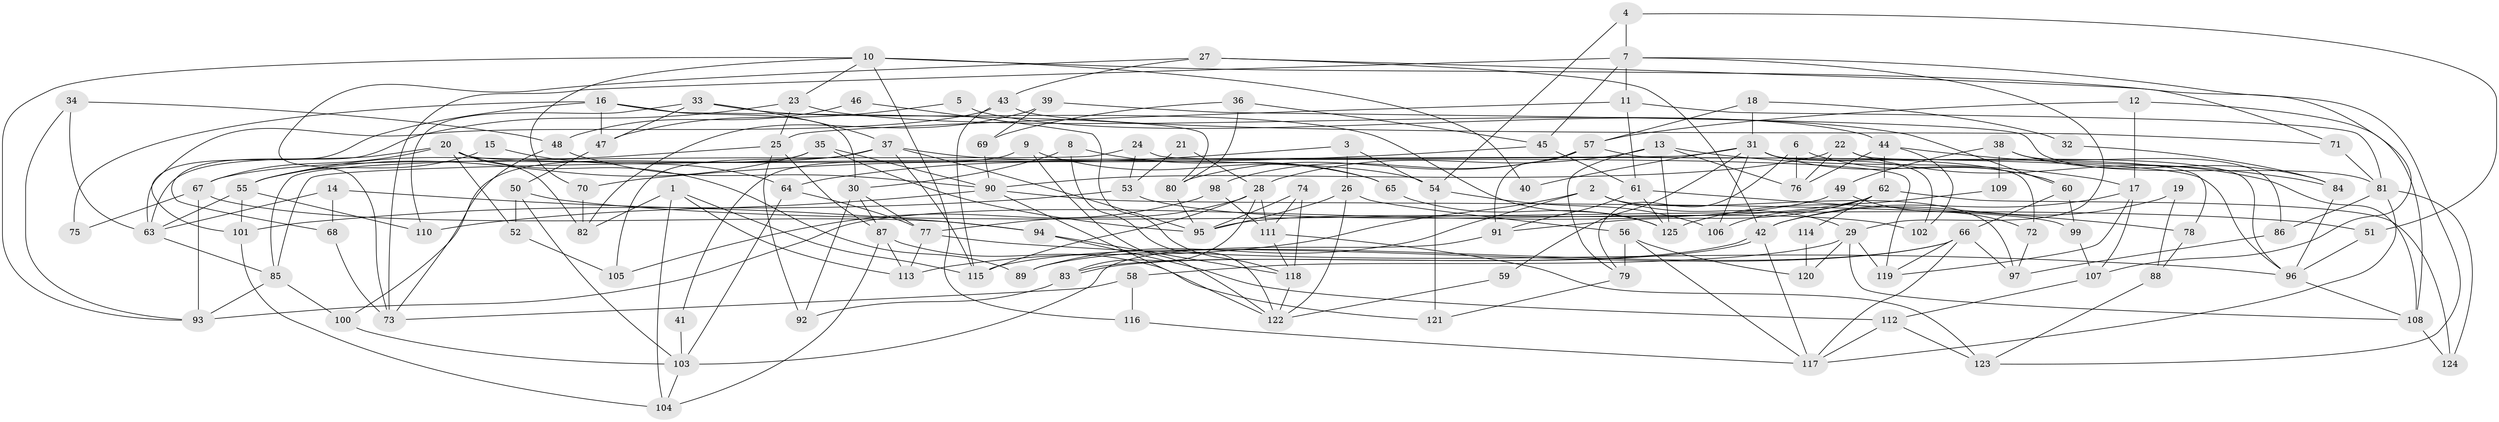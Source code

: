 // Generated by graph-tools (version 1.1) at 2025/14/03/09/25 04:14:53]
// undirected, 125 vertices, 250 edges
graph export_dot {
graph [start="1"]
  node [color=gray90,style=filled];
  1;
  2;
  3;
  4;
  5;
  6;
  7;
  8;
  9;
  10;
  11;
  12;
  13;
  14;
  15;
  16;
  17;
  18;
  19;
  20;
  21;
  22;
  23;
  24;
  25;
  26;
  27;
  28;
  29;
  30;
  31;
  32;
  33;
  34;
  35;
  36;
  37;
  38;
  39;
  40;
  41;
  42;
  43;
  44;
  45;
  46;
  47;
  48;
  49;
  50;
  51;
  52;
  53;
  54;
  55;
  56;
  57;
  58;
  59;
  60;
  61;
  62;
  63;
  64;
  65;
  66;
  67;
  68;
  69;
  70;
  71;
  72;
  73;
  74;
  75;
  76;
  77;
  78;
  79;
  80;
  81;
  82;
  83;
  84;
  85;
  86;
  87;
  88;
  89;
  90;
  91;
  92;
  93;
  94;
  95;
  96;
  97;
  98;
  99;
  100;
  101;
  102;
  103;
  104;
  105;
  106;
  107;
  108;
  109;
  110;
  111;
  112;
  113;
  114;
  115;
  116;
  117;
  118;
  119;
  120;
  121;
  122;
  123;
  124;
  125;
  1 -- 113;
  1 -- 104;
  1 -- 82;
  1 -- 115;
  2 -- 113;
  2 -- 29;
  2 -- 89;
  2 -- 97;
  3 -- 26;
  3 -- 54;
  3 -- 64;
  4 -- 7;
  4 -- 54;
  4 -- 51;
  5 -- 47;
  5 -- 44;
  6 -- 76;
  6 -- 60;
  6 -- 79;
  7 -- 45;
  7 -- 123;
  7 -- 11;
  7 -- 29;
  7 -- 73;
  8 -- 122;
  8 -- 30;
  8 -- 65;
  9 -- 122;
  9 -- 65;
  9 -- 41;
  10 -- 23;
  10 -- 93;
  10 -- 40;
  10 -- 70;
  10 -- 107;
  10 -- 116;
  11 -- 61;
  11 -- 25;
  11 -- 81;
  12 -- 108;
  12 -- 17;
  12 -- 57;
  13 -- 17;
  13 -- 28;
  13 -- 76;
  13 -- 79;
  13 -- 125;
  14 -- 94;
  14 -- 63;
  14 -- 68;
  15 -- 64;
  15 -- 55;
  16 -- 30;
  16 -- 80;
  16 -- 47;
  16 -- 75;
  16 -- 101;
  17 -- 119;
  17 -- 42;
  17 -- 107;
  18 -- 57;
  18 -- 31;
  18 -- 32;
  19 -- 42;
  19 -- 88;
  20 -- 89;
  20 -- 96;
  20 -- 52;
  20 -- 63;
  20 -- 67;
  20 -- 82;
  21 -- 28;
  21 -- 53;
  22 -- 108;
  22 -- 76;
  22 -- 78;
  22 -- 90;
  23 -- 25;
  23 -- 68;
  23 -- 60;
  24 -- 85;
  24 -- 119;
  24 -- 53;
  25 -- 92;
  25 -- 55;
  25 -- 87;
  26 -- 56;
  26 -- 95;
  26 -- 122;
  27 -- 42;
  27 -- 73;
  27 -- 43;
  27 -- 71;
  28 -- 77;
  28 -- 115;
  28 -- 83;
  28 -- 111;
  29 -- 58;
  29 -- 108;
  29 -- 119;
  29 -- 120;
  30 -- 87;
  30 -- 77;
  30 -- 92;
  31 -- 85;
  31 -- 102;
  31 -- 40;
  31 -- 59;
  31 -- 60;
  31 -- 96;
  31 -- 106;
  32 -- 84;
  33 -- 110;
  33 -- 47;
  33 -- 37;
  33 -- 125;
  34 -- 63;
  34 -- 93;
  34 -- 48;
  35 -- 55;
  35 -- 90;
  35 -- 95;
  35 -- 100;
  36 -- 69;
  36 -- 80;
  36 -- 45;
  37 -- 67;
  37 -- 54;
  37 -- 95;
  37 -- 105;
  37 -- 115;
  38 -- 86;
  38 -- 49;
  38 -- 84;
  38 -- 109;
  39 -- 81;
  39 -- 82;
  39 -- 69;
  41 -- 103;
  42 -- 83;
  42 -- 83;
  42 -- 117;
  43 -- 115;
  43 -- 63;
  43 -- 71;
  44 -- 62;
  44 -- 84;
  44 -- 76;
  44 -- 102;
  45 -- 70;
  45 -- 61;
  46 -- 48;
  46 -- 118;
  47 -- 50;
  48 -- 90;
  48 -- 73;
  49 -- 72;
  49 -- 93;
  50 -- 52;
  50 -- 51;
  50 -- 103;
  51 -- 96;
  52 -- 105;
  53 -- 101;
  53 -- 102;
  54 -- 106;
  54 -- 121;
  55 -- 63;
  55 -- 101;
  55 -- 110;
  56 -- 117;
  56 -- 79;
  56 -- 120;
  57 -- 91;
  57 -- 72;
  57 -- 80;
  57 -- 98;
  58 -- 116;
  58 -- 73;
  59 -- 122;
  60 -- 66;
  60 -- 99;
  61 -- 125;
  61 -- 78;
  61 -- 91;
  62 -- 91;
  62 -- 95;
  62 -- 106;
  62 -- 114;
  62 -- 124;
  63 -- 85;
  64 -- 103;
  64 -- 77;
  65 -- 125;
  66 -- 115;
  66 -- 89;
  66 -- 97;
  66 -- 117;
  66 -- 119;
  67 -- 94;
  67 -- 75;
  67 -- 93;
  68 -- 73;
  69 -- 90;
  70 -- 82;
  71 -- 81;
  72 -- 97;
  74 -- 95;
  74 -- 111;
  74 -- 118;
  77 -- 96;
  77 -- 113;
  78 -- 88;
  79 -- 121;
  80 -- 95;
  81 -- 86;
  81 -- 117;
  81 -- 124;
  83 -- 92;
  84 -- 96;
  85 -- 100;
  85 -- 93;
  86 -- 97;
  87 -- 121;
  87 -- 104;
  87 -- 113;
  88 -- 123;
  90 -- 99;
  90 -- 110;
  90 -- 122;
  91 -- 103;
  94 -- 112;
  94 -- 118;
  96 -- 108;
  98 -- 111;
  98 -- 105;
  99 -- 107;
  100 -- 103;
  101 -- 104;
  103 -- 104;
  107 -- 112;
  108 -- 124;
  109 -- 125;
  111 -- 118;
  111 -- 123;
  112 -- 117;
  112 -- 123;
  114 -- 120;
  116 -- 117;
  118 -- 122;
}
